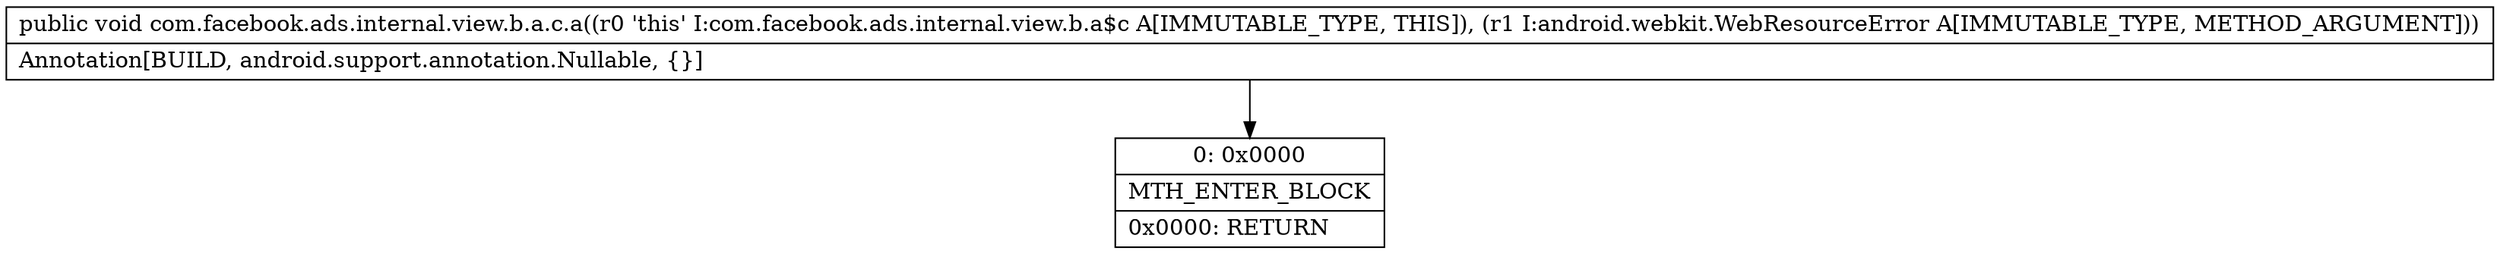 digraph "CFG forcom.facebook.ads.internal.view.b.a.c.a(Landroid\/webkit\/WebResourceError;)V" {
Node_0 [shape=record,label="{0\:\ 0x0000|MTH_ENTER_BLOCK\l|0x0000: RETURN   \l}"];
MethodNode[shape=record,label="{public void com.facebook.ads.internal.view.b.a.c.a((r0 'this' I:com.facebook.ads.internal.view.b.a$c A[IMMUTABLE_TYPE, THIS]), (r1 I:android.webkit.WebResourceError A[IMMUTABLE_TYPE, METHOD_ARGUMENT]))  | Annotation[BUILD, android.support.annotation.Nullable, \{\}]\l}"];
MethodNode -> Node_0;
}

